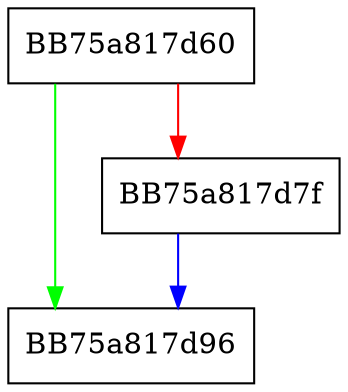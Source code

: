 digraph uflow {
  node [shape="box"];
  graph [splines=ortho];
  BB75a817d60 -> BB75a817d96 [color="green"];
  BB75a817d60 -> BB75a817d7f [color="red"];
  BB75a817d7f -> BB75a817d96 [color="blue"];
}